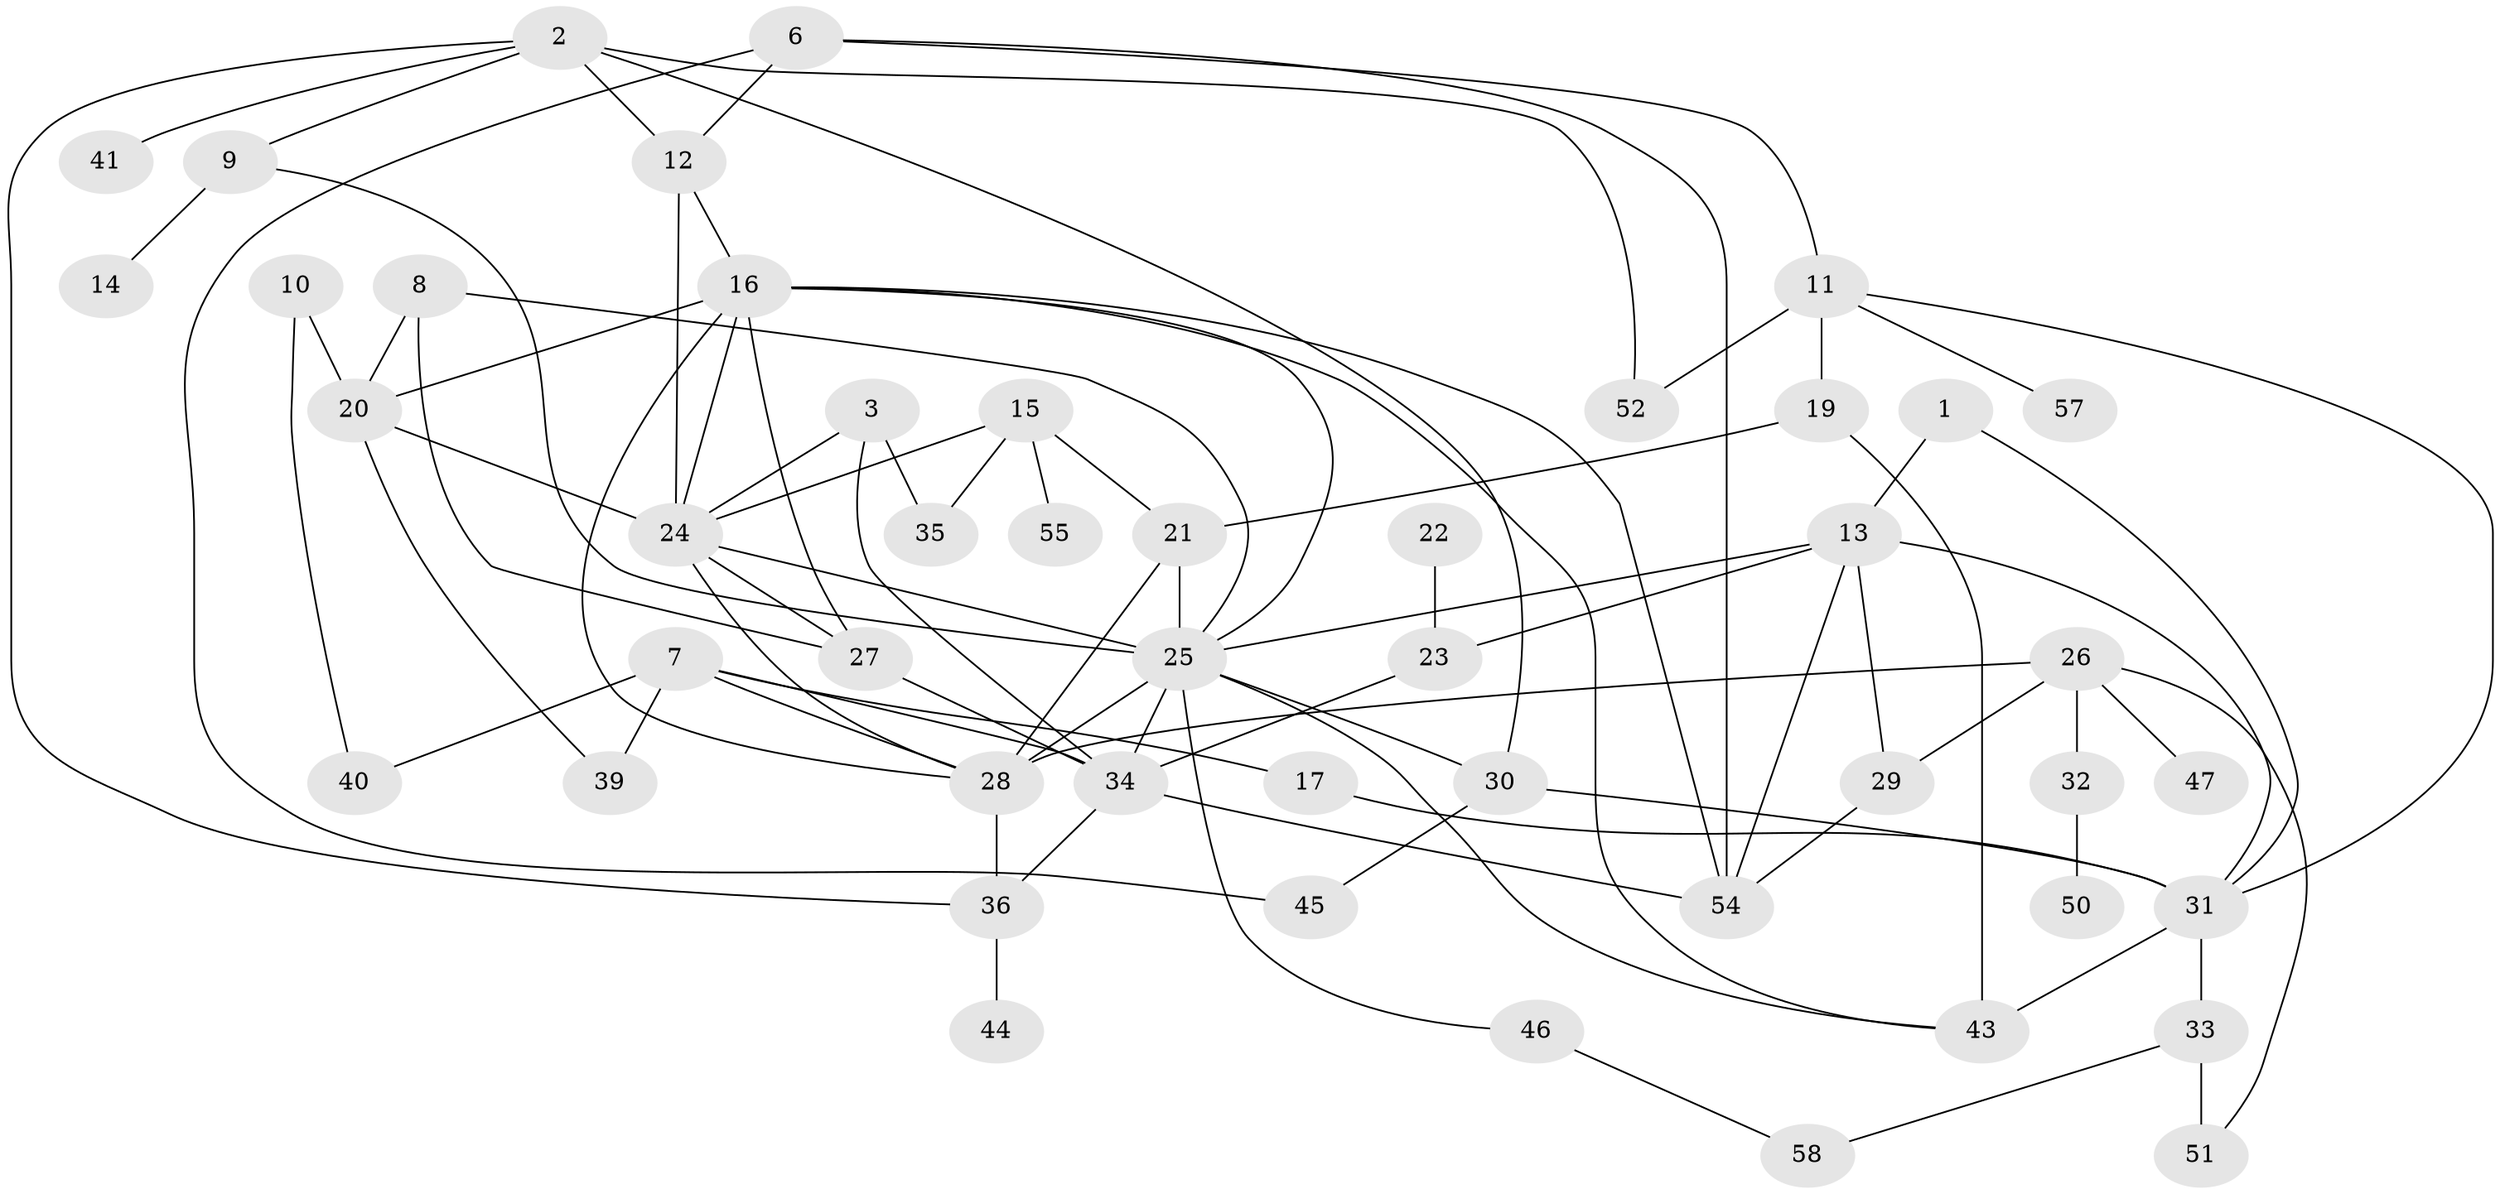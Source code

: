 // original degree distribution, {2: 0.25862068965517243, 3: 0.20689655172413793, 0: 0.08620689655172414, 4: 0.11206896551724138, 1: 0.20689655172413793, 6: 0.04310344827586207, 7: 0.017241379310344827, 5: 0.06896551724137931}
// Generated by graph-tools (version 1.1) at 2025/33/03/09/25 02:33:55]
// undirected, 48 vertices, 85 edges
graph export_dot {
graph [start="1"]
  node [color=gray90,style=filled];
  1;
  2;
  3;
  6;
  7;
  8;
  9;
  10;
  11;
  12;
  13;
  14;
  15;
  16;
  17;
  19;
  20;
  21;
  22;
  23;
  24;
  25;
  26;
  27;
  28;
  29;
  30;
  31;
  32;
  33;
  34;
  35;
  36;
  39;
  40;
  41;
  43;
  44;
  45;
  46;
  47;
  50;
  51;
  52;
  54;
  55;
  57;
  58;
  1 -- 13 [weight=1.0];
  1 -- 31 [weight=1.0];
  2 -- 9 [weight=1.0];
  2 -- 12 [weight=1.0];
  2 -- 30 [weight=1.0];
  2 -- 36 [weight=1.0];
  2 -- 41 [weight=1.0];
  2 -- 52 [weight=1.0];
  3 -- 24 [weight=1.0];
  3 -- 34 [weight=1.0];
  3 -- 35 [weight=1.0];
  6 -- 11 [weight=1.0];
  6 -- 12 [weight=1.0];
  6 -- 45 [weight=1.0];
  6 -- 54 [weight=1.0];
  7 -- 17 [weight=1.0];
  7 -- 28 [weight=1.0];
  7 -- 34 [weight=1.0];
  7 -- 39 [weight=1.0];
  7 -- 40 [weight=1.0];
  8 -- 20 [weight=1.0];
  8 -- 25 [weight=1.0];
  8 -- 27 [weight=1.0];
  9 -- 14 [weight=1.0];
  9 -- 25 [weight=1.0];
  10 -- 20 [weight=1.0];
  10 -- 40 [weight=1.0];
  11 -- 19 [weight=1.0];
  11 -- 31 [weight=1.0];
  11 -- 52 [weight=1.0];
  11 -- 57 [weight=1.0];
  12 -- 16 [weight=1.0];
  12 -- 24 [weight=1.0];
  13 -- 23 [weight=1.0];
  13 -- 25 [weight=1.0];
  13 -- 29 [weight=1.0];
  13 -- 31 [weight=1.0];
  13 -- 54 [weight=1.0];
  15 -- 21 [weight=1.0];
  15 -- 24 [weight=1.0];
  15 -- 35 [weight=1.0];
  15 -- 55 [weight=1.0];
  16 -- 20 [weight=1.0];
  16 -- 24 [weight=1.0];
  16 -- 25 [weight=1.0];
  16 -- 27 [weight=1.0];
  16 -- 28 [weight=1.0];
  16 -- 43 [weight=1.0];
  16 -- 54 [weight=1.0];
  17 -- 31 [weight=1.0];
  19 -- 21 [weight=1.0];
  19 -- 43 [weight=1.0];
  20 -- 24 [weight=1.0];
  20 -- 39 [weight=1.0];
  21 -- 25 [weight=1.0];
  21 -- 28 [weight=1.0];
  22 -- 23 [weight=1.0];
  23 -- 34 [weight=1.0];
  24 -- 25 [weight=1.0];
  24 -- 27 [weight=1.0];
  24 -- 28 [weight=1.0];
  25 -- 28 [weight=3.0];
  25 -- 30 [weight=1.0];
  25 -- 34 [weight=1.0];
  25 -- 43 [weight=1.0];
  25 -- 46 [weight=1.0];
  26 -- 28 [weight=1.0];
  26 -- 29 [weight=1.0];
  26 -- 32 [weight=1.0];
  26 -- 47 [weight=1.0];
  26 -- 51 [weight=1.0];
  27 -- 34 [weight=1.0];
  28 -- 36 [weight=1.0];
  29 -- 54 [weight=1.0];
  30 -- 31 [weight=1.0];
  30 -- 45 [weight=1.0];
  31 -- 33 [weight=2.0];
  31 -- 43 [weight=2.0];
  32 -- 50 [weight=1.0];
  33 -- 51 [weight=2.0];
  33 -- 58 [weight=1.0];
  34 -- 36 [weight=1.0];
  34 -- 54 [weight=1.0];
  36 -- 44 [weight=1.0];
  46 -- 58 [weight=1.0];
}
